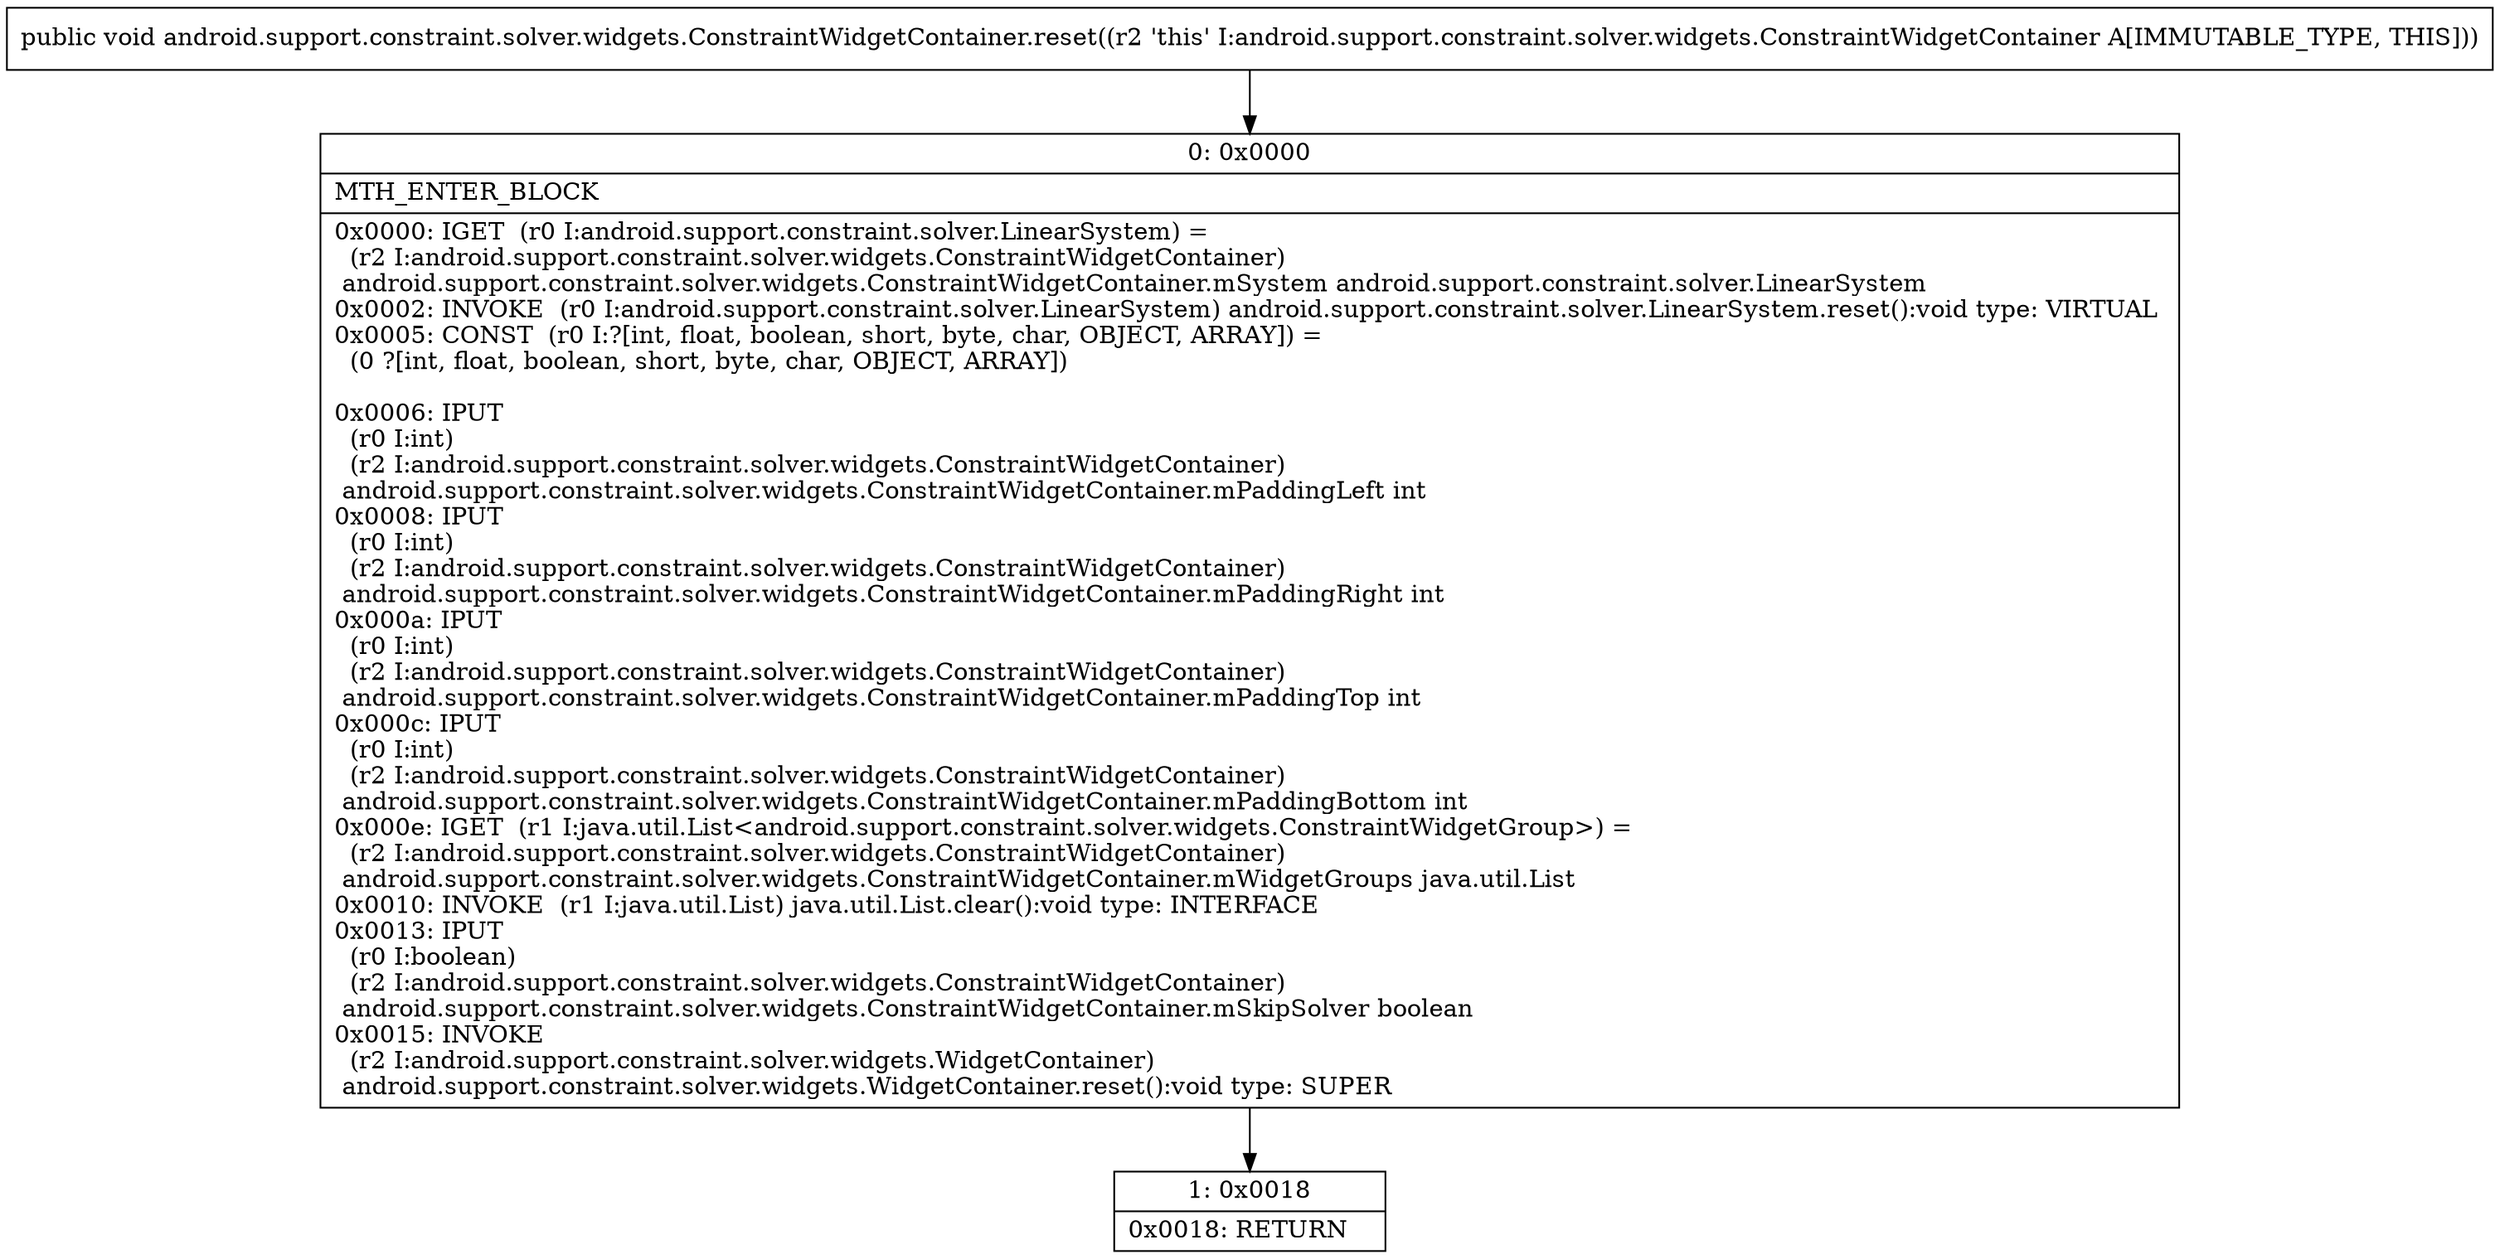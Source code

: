 digraph "CFG forandroid.support.constraint.solver.widgets.ConstraintWidgetContainer.reset()V" {
Node_0 [shape=record,label="{0\:\ 0x0000|MTH_ENTER_BLOCK\l|0x0000: IGET  (r0 I:android.support.constraint.solver.LinearSystem) = \l  (r2 I:android.support.constraint.solver.widgets.ConstraintWidgetContainer)\l android.support.constraint.solver.widgets.ConstraintWidgetContainer.mSystem android.support.constraint.solver.LinearSystem \l0x0002: INVOKE  (r0 I:android.support.constraint.solver.LinearSystem) android.support.constraint.solver.LinearSystem.reset():void type: VIRTUAL \l0x0005: CONST  (r0 I:?[int, float, boolean, short, byte, char, OBJECT, ARRAY]) = \l  (0 ?[int, float, boolean, short, byte, char, OBJECT, ARRAY])\l \l0x0006: IPUT  \l  (r0 I:int)\l  (r2 I:android.support.constraint.solver.widgets.ConstraintWidgetContainer)\l android.support.constraint.solver.widgets.ConstraintWidgetContainer.mPaddingLeft int \l0x0008: IPUT  \l  (r0 I:int)\l  (r2 I:android.support.constraint.solver.widgets.ConstraintWidgetContainer)\l android.support.constraint.solver.widgets.ConstraintWidgetContainer.mPaddingRight int \l0x000a: IPUT  \l  (r0 I:int)\l  (r2 I:android.support.constraint.solver.widgets.ConstraintWidgetContainer)\l android.support.constraint.solver.widgets.ConstraintWidgetContainer.mPaddingTop int \l0x000c: IPUT  \l  (r0 I:int)\l  (r2 I:android.support.constraint.solver.widgets.ConstraintWidgetContainer)\l android.support.constraint.solver.widgets.ConstraintWidgetContainer.mPaddingBottom int \l0x000e: IGET  (r1 I:java.util.List\<android.support.constraint.solver.widgets.ConstraintWidgetGroup\>) = \l  (r2 I:android.support.constraint.solver.widgets.ConstraintWidgetContainer)\l android.support.constraint.solver.widgets.ConstraintWidgetContainer.mWidgetGroups java.util.List \l0x0010: INVOKE  (r1 I:java.util.List) java.util.List.clear():void type: INTERFACE \l0x0013: IPUT  \l  (r0 I:boolean)\l  (r2 I:android.support.constraint.solver.widgets.ConstraintWidgetContainer)\l android.support.constraint.solver.widgets.ConstraintWidgetContainer.mSkipSolver boolean \l0x0015: INVOKE  \l  (r2 I:android.support.constraint.solver.widgets.WidgetContainer)\l android.support.constraint.solver.widgets.WidgetContainer.reset():void type: SUPER \l}"];
Node_1 [shape=record,label="{1\:\ 0x0018|0x0018: RETURN   \l}"];
MethodNode[shape=record,label="{public void android.support.constraint.solver.widgets.ConstraintWidgetContainer.reset((r2 'this' I:android.support.constraint.solver.widgets.ConstraintWidgetContainer A[IMMUTABLE_TYPE, THIS])) }"];
MethodNode -> Node_0;
Node_0 -> Node_1;
}


